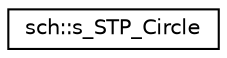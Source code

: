 digraph "Graphical Class Hierarchy"
{
  edge [fontname="Helvetica",fontsize="10",labelfontname="Helvetica",labelfontsize="10"];
  node [fontname="Helvetica",fontsize="10",shape=record];
  rankdir="LR";
  Node0 [label="sch::s_STP_Circle",height=0.2,width=0.4,color="black", fillcolor="white", style="filled",URL="$structsch_1_1s__STP__Circle.html"];
}
